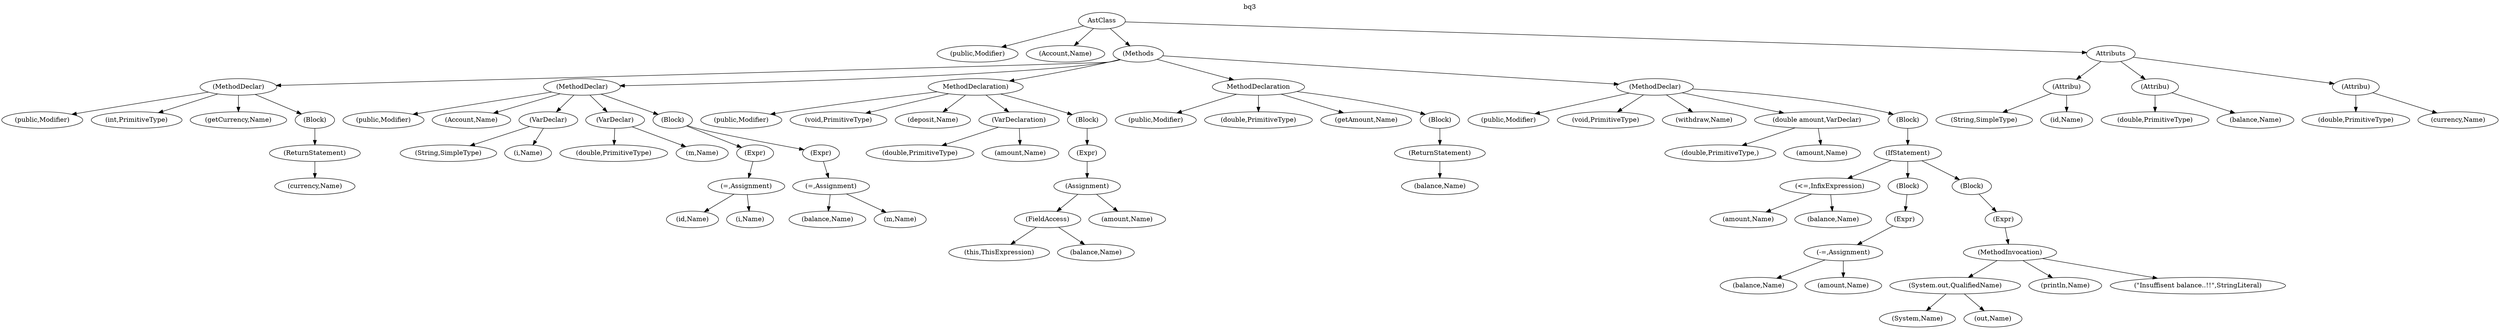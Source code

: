 digraph "DirectedGraph" {
graph [label = "bq3", labelloc=t, concentrate = true];
"ast"[ label="AstClass" ]
"public"[ label="(public,Modifier)" ]
"Name"[ label="(Account,Name)" ]
"Methods"[ label="(Methods" ]
"Attributs"[lable="(Attributs)"]

"string1"[label="(String,SimpleType)"]
"double1"[label="(double,PrimitiveType)" ]
"int"[label="(double,PrimitiveType)" ]

"id"[ label="(id,Name)" ]
"balance"[ label="(balance,Name)" ]
"currency"[ label="(currency,Name)" ]

"ast" -> "public"
"ast" -> "Name"
"ast" -> "Methods"
"ast" -> "Attributs"

"1" [ label="(Attribu)" ]
"2" [ label="(Attribu)" ]
"4" [ label="(Attribu)" ]

"Attributs" -> "1"
"1" -> "string1"
"1" -> "id"
"Attributs" -> "2"
"2" -> "double1"
"2" -> "balance"
"Attributs" -> "4"
"4" -> "int"
"4" -> "currency"

"1277009227" [ label="(MethodDeclar)" ]
"2065857934" [ label="(public,Modifier)" ]
"191430154" [ label="(int,PrimitiveType)" ]
"1158726741" [ label="(getCurrency,Name)" ]
"1708570684" [ label="(Block)" ]
"225482281" [ label="(ReturnStatement)" ]
"817448612" [ label="(currency,Name)" ]
"1277009227" -> "2065857934"
"1277009227" -> "191430154"
"1277009227" -> "1158726741"
"1277009227" -> "1708570684"
"1708570684" -> "225482281"
"225482281" -> "817448612"

"1344199921" [ label="(MethodDeclar)" ]
"2025269734" [ label="(public,Modifier)" ]
"1800031768" [ label="(Account,Name)" ]
"667447085" [ label="(VarDeclar)" ]
"26728049" [ label="(String,SimpleType)" ]
"2041416495" [ label="(i,Name)" ]
"502800944" [ label="(VarDeclar)" ]
"576936864" [ label="(double,PrimitiveType)" ]
"331418503" [ label="(m,Name)" ]
"111156771" [ label="(Block)" ]
"1519736165" [ label="(Expr)" ]
"1653844940" [ label="(=,Assignment)" ]
"2039810346" [ label="(id,Name)" ]
"2143437117" [ label="(i,Name)" ]
"260840925" [ label="(Expr)" ]
"1891502635" [ label="(=,Assignment)" ]
"557023567" [ label="(balance,Name)" ]
"1276504061" [ label="(m,Name)" ]
"1344199921" -> "2025269734"
"1344199921" -> "1800031768"
"1344199921" -> "667447085"
"667447085" -> "26728049"
"667447085" -> "2041416495"
"1344199921" -> "502800944"
"502800944" -> "576936864"
"502800944" -> "331418503"
"1344199921" -> "111156771"
"111156771" -> "1519736165"
"1519736165" -> "1653844940"
"1653844940" -> "2039810346"
"1653844940" -> "2143437117"
"111156771" -> "260840925"
"260840925" -> "1891502635"
"1891502635" -> "557023567"
"1891502635" -> "1276504061"

"597190999" [ label="MethodDeclaration)" ]
"603443293" [ label="(public,Modifier)" ]
"510854293" [ label="(void,PrimitiveType)" ]
"2100961961" [ label="(deposit,Name)" ]
"487075464" [ label="(VarDeclaration)" ]
"6320204" [ label="(double,PrimitiveType)" ]
"112302969" [ label="(amount,Name)" ]
"707976812" [ label="(Block)" ]
"1989335500" [ label="(Expr)" ]
"1978869058" [ label="(Assignment)" ]
"2131952342" [ label="(FieldAccess)" ]
"1139700455" [ label="(this,ThisExpression)" ]
"592717454" [ label="(balance,Name)" ]
"1340565491" [ label="(amount,Name)" ]
"597190999" -> "603443293"
"597190999" -> "510854293"
"597190999" -> "2100961961"
"597190999" -> "487075464"
"487075464" -> "6320204"
"487075464" -> "112302969"
"597190999" -> "707976812"
"707976812" -> "1989335500"
"1989335500" -> "1978869058"
"1978869058" -> "2131952342"
"2131952342" -> "1139700455"
"2131952342" -> "592717454"
"1978869058" -> "1340565491"

"671467883" [ label="MethodDeclaration" ]
"407797359" [ label="(public,Modifier)" ]
"802600648" [ label="(double,PrimitiveType)" ]
"1543148594" [ label="(getAmount,Name)" ]
"1572967156" [ label="(Block)"  ]
"574568003" [ label="(ReturnStatement)"  ]
"952486989" [ label="(balance,Name)"  ]
"671467883" -> "407797359"
"671467883" -> "802600648"
"671467883" -> "1543148594"
"671467883" -> "1572967156"
"1572967156" -> "574568003"
"574568003" -> "952486989"

"932285561" [ label="(MethodDeclar)" ]
"2028555727" [ label="(public,Modifier)" ]
"591391158" [ label="(void,PrimitiveType)" ]
"898557489" [ label="(withdraw,Name)" ]
"247944893" [ label="(double amount,VarDeclar)" ]
"1014166943" [ label="(double,PrimitiveType,)" ]
"1625082366" [ label="(amount,Name)" ]
"572593338" [ label="(Block)" ]
"384294141" [ label="(IfStatement)" ]
"1024597427" [ label="(<=,InfixExpression)" ]
"990355670" [ label="(amount,Name)" ]
"296347592" [ label="(balance,Name)" ]
"956420404" [ label="(Block)" ]
"349420578" [ label="(Expr)" ]
"315932542" [ label="(-=,Assignment)" ]
"1277019227" [ label="(balance,Name)" ]
"2065857933" [ label="(amount,Name)" ]
"1914311543" [ label="(Block)" ]
"1157726741" [ label="(Expr)" ]
"1708570683" [ label="(MethodInvocation)" ]
"225472281" [ label="(System.out,QualifiedName)" ]
"817348612" [ label="(System,Name)" ]
"2045766957" [ label="(out,Name)" ]
"690521419" [ label="(println,Name)" ]
"665726928" [ label="(\"Insuffisent balance..!!\",StringLiteral)" ]
"932285561" -> "2028555727"
"932285561" -> "591391158"
"932285561" -> "898557489"
"932285561" -> "247944893"
"247944893" -> "1014166943"
"247944893" -> "1625082366"
"932285561" -> "572593338"
"572593338" -> "384294141"
"384294141" -> "1024597427"
"1024597427" -> "990355670"
"1024597427" -> "296347592"
"384294141" -> "956420404"
"956420404" -> "349420578"
"349420578" -> "315932542"
"315932542" -> "1277019227"
"315932542" -> "2065857933"
"384294141" -> "1914311543"
"1914311543" -> "1157726741"
"1157726741" -> "1708570683"
"1708570683" -> "225472281"
"225472281" -> "817348612"
"225472281" -> "2045766957"
"1708570683" -> "690521419"
"1708570683" -> "665726928"



"Methods" -> "932285561"
"Methods" -> "597190999"
"Methods" -> "1344199921"
"Methods" -> "1277009227"
"Methods" -> "671467883"



}
